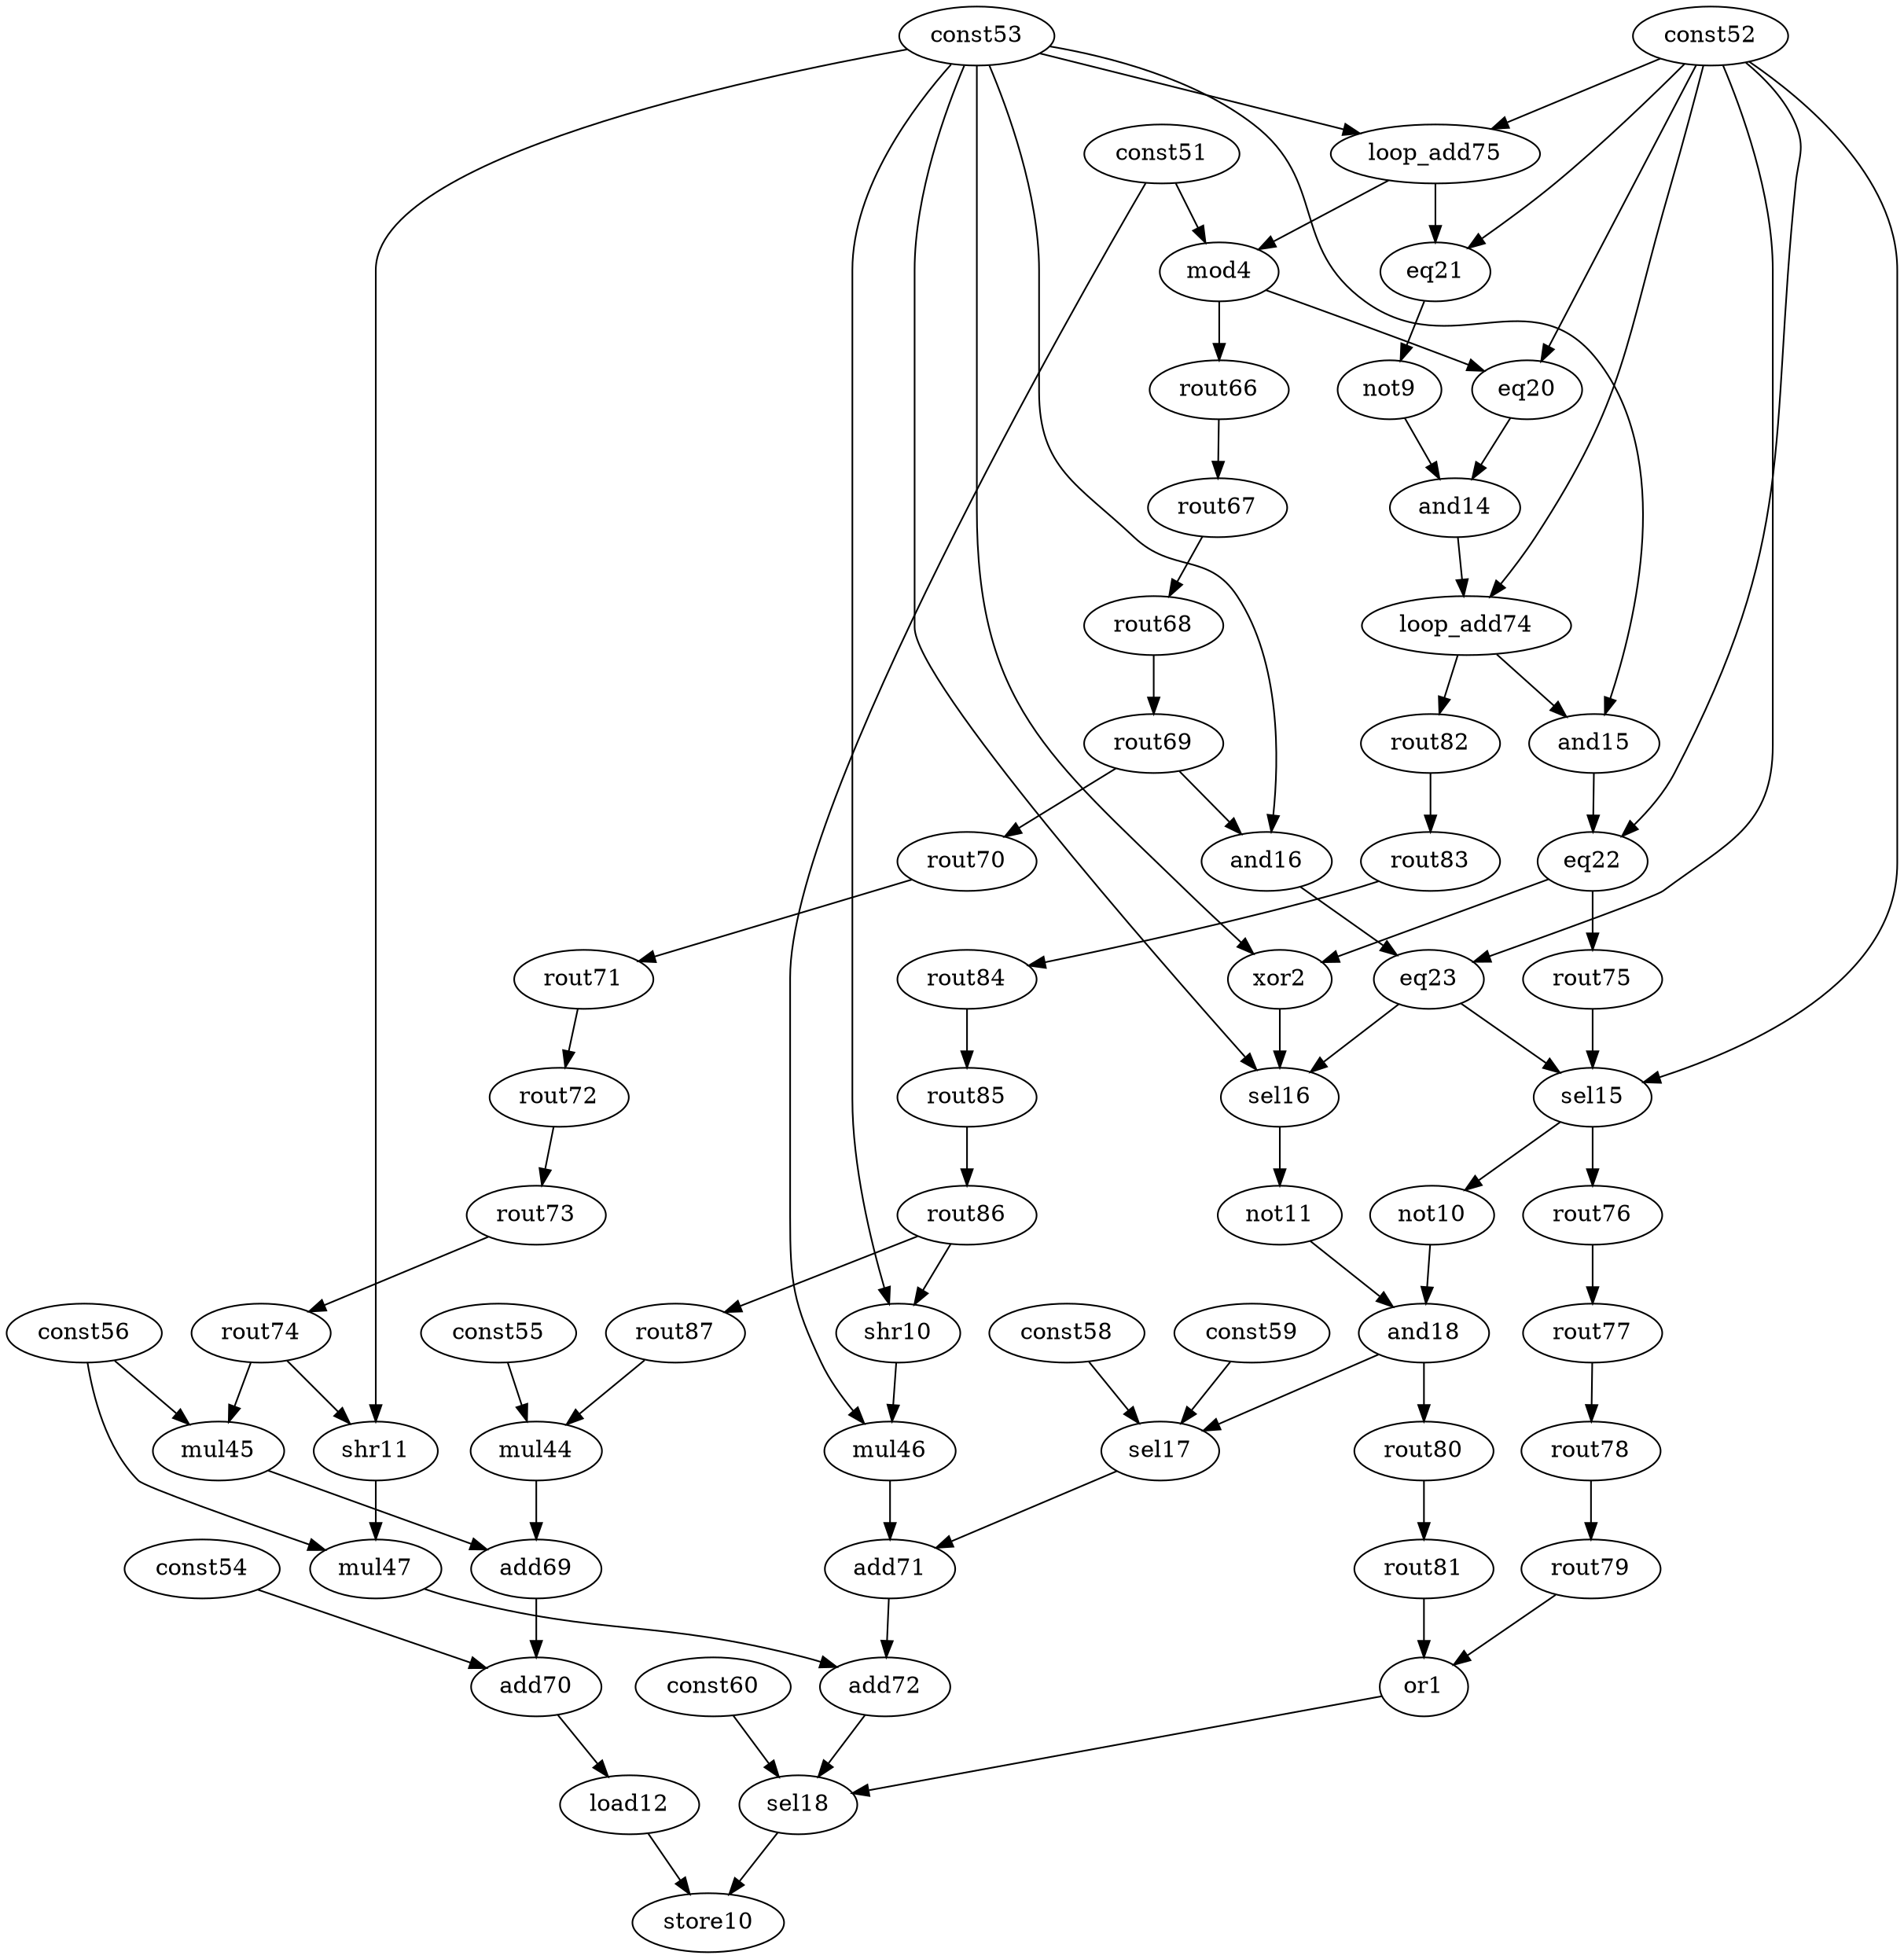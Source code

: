 digraph G {
	const51[opcode=const, val=4608]
	mod4[opcode=mod, llvm="%10", schedule=1]
	const52[opcode=const, val=0]
	eq20[opcode=eq, llvm="%11", schedule=2]
	eq21[opcode=eq, llvm="%12", schedule=1]
	not9[opcode=not, llvm="%12", schedule=2]
	and14[opcode=and, llvm="%13", schedule=3]
	const53[opcode=const, val=1]
	shr10[opcode=shr, llvm="%16", schedule=10]
	shr11[opcode=shr, llvm="%17", schedule=11]
	and15[opcode=and, llvm="%18", schedule=5]
	eq22[opcode=eq, llvm="%19", schedule=6]
	and16[opcode=and, llvm="%20", schedule=6]
	eq23[opcode=eq, llvm="%21", schedule=7]
	sel15[opcode=sel, llvm="%22", schedule=8]
	not10[opcode=not, schedule=9]
	xor2[opcode=xor, llvm="%24", schedule=7]
	sel16[opcode=sel, llvm="%25", schedule=8]
	not11[opcode=not, schedule=9]
	and18[opcode=and, schedule=10]
	or1[opcode=or, schedule=13]
	const54[opcode=const, llvm="%0"]
	const55[opcode=const, val=9216]
	mul44[opcode=mul, llvm="%28", schedule=11]
	const56[opcode=const, val=2]
	mul45[opcode=mul, llvm="%28", schedule=11]
	add69[opcode=add, llvm="%28", schedule=12]
	add70[opcode=add, llvm="%28", schedule=13]
	load12[opcode=load, llvm="%29", schedule=14]
	mul46[opcode=mul, llvm="%30", schedule=11]
	add71[opcode=add, llvm="%30", schedule=12]
	mul47[opcode=mul, llvm="%31", schedule=12]
	add72[opcode=add, llvm="%31", schedule=13]
	store10[opcode=store, llvm="store", schedule=15]
	loop_add74[opcode=add, llvm="%8", schedule=4]
	loop_add75[opcode=add, llvm="%9", schedule=0]
	const58[opcode=const, llvm="%3"]
	const59[opcode=const, llvm="%4"]
	sel17[opcode=sel, llvm="%27", schedule=11]
	const60[opcode=const, llvm="@dump"]
	sel18[opcode=sel, llvm="store", schedule=14]
	rout66[opcode=rout, schedule=2]
	rout67[opcode=rout, schedule=3]
	rout68[opcode=rout, schedule=4]
	rout69[opcode=rout, schedule=5]
	rout70[opcode=rout, schedule=6]
	rout71[opcode=rout, schedule=7]
	rout72[opcode=rout, schedule=8]
	rout73[opcode=rout, schedule=9]
	rout74[opcode=rout, schedule=10]
	rout75[opcode=rout, schedule=7]
	rout76[opcode=rout, schedule=9]
	rout77[opcode=rout, schedule=10]
	rout78[opcode=rout, schedule=11]
	rout79[opcode=rout, schedule=12]
	rout80[opcode=rout, schedule=11]
	rout81[opcode=rout, schedule=12]
	rout82[opcode=rout, schedule=5]
	rout83[opcode=rout, schedule=6]
	rout84[opcode=rout, schedule=7]
	rout85[opcode=rout, schedule=8]
	rout86[opcode=rout, schedule=9]
	rout87[opcode=rout, schedule=10]
	loop_add75->mod4[operand=0]
	const51->mod4[operand=1]
	mod4->eq20[operand=0]
	const52->eq20[operand=1]
	loop_add75->eq21[operand=0]
	const52->eq21[operand=1]
	eq21->not9[operand=0]
	not9->and14[operand=0]
	eq20->and14[operand=1]
	rout86->shr10[operand=0]
	const53->shr10[operand=1]
	rout74->shr11[operand=0]
	const53->shr11[operand=1]
	loop_add74->and15[operand=0]
	const53->and15[operand=1]
	and15->eq22[operand=0]
	const52->eq22[operand=1]
	rout69->and16[operand=0]
	const53->and16[operand=1]
	and16->eq23[operand=0]
	const52->eq23[operand=1]
	rout75->sel15[operand=0]
	eq23->sel15[operand=1]
	const52->sel15[operand=2]
	sel15->not10[operand=0]
	eq22->xor2[operand=0]
	const53->xor2[operand=1]
	xor2->sel16[operand=0]
	const53->sel16[operand=1]
	eq23->sel16[operand=2]
	sel16->not11[operand=0]
	not10->and18[operand=0]
	not11->and18[operand=1]
	rout81->or1[operand=0]
	rout79->or1[operand=1]
	rout87->mul44[operand=0]
	const55->mul44[operand=1]
	rout74->mul45[operand=0]
	const56->mul45[operand=1]
	mul44->add69[operand=0]
	mul45->add69[operand=1]
	const54->add70[operand=0]
	add69->add70[operand=1]
	add70->load12[operand=0]
	shr10->mul46[operand=0]
	const51->mul46[operand=1]
	sel17->add71[operand=0]
	mul46->add71[operand=1]
	shr11->mul47[operand=0]
	const56->mul47[operand=1]
	add71->add72[operand=0]
	mul47->add72[operand=1]
	load12->store10[operand=0]
	sel18->store10[operand=1]
	const52->loop_add74[operand=0, type=const_base]
	and14->loop_add74[operand=1]
	const52->loop_add75[operand=0, type=const_base]
	const53->loop_add75[operand=1]
	and18->sel17[operand=0]
	const59->sel17[operand=1]
	const58->sel17[operand=2]
	or1->sel18[operand=0]
	add72->sel18[operand=1]
	const60->sel18[operand=2]
	mod4->rout66[operand=0]
	rout66->rout67[operand=0]
	rout67->rout68[operand=0]
	rout68->rout69[operand=0]
	rout69->rout70[operand=0]
	rout70->rout71[operand=0]
	rout71->rout72[operand=0]
	rout72->rout73[operand=0]
	rout73->rout74[operand=0]
	eq22->rout75[operand=0]
	sel15->rout76[operand=0]
	rout76->rout77[operand=0]
	rout77->rout78[operand=0]
	rout78->rout79[operand=0]
	and18->rout80[operand=0]
	rout80->rout81[operand=0]
	loop_add74->rout82[operand=0]
	rout82->rout83[operand=0]
	rout83->rout84[operand=0]
	rout84->rout85[operand=0]
	rout85->rout86[operand=0]
	rout86->rout87[operand=0]
}